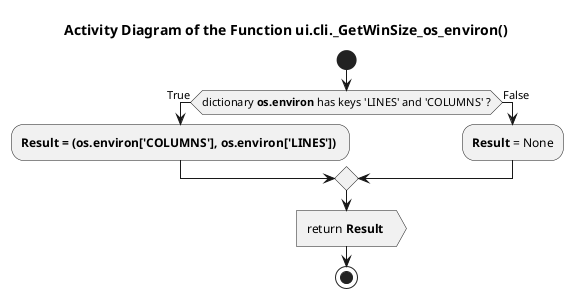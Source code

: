 @startuml sudoku_ui_cli_terminal_size_getwinsize_os_environ

title Activity Diagram of the Function ui.cli._GetWinSize_os_environ()

start

if (dictionary <b>os.environ</b> has keys 'LINES' and 'COLUMNS' ?) then (True)
    :<b>Result = (os.environ['COLUMNS'], os.environ['LINES'])</b> ;
else (False)
    :<b>Result</b> = None;
endif

:return <b>Result</b> >

stop

@enduml